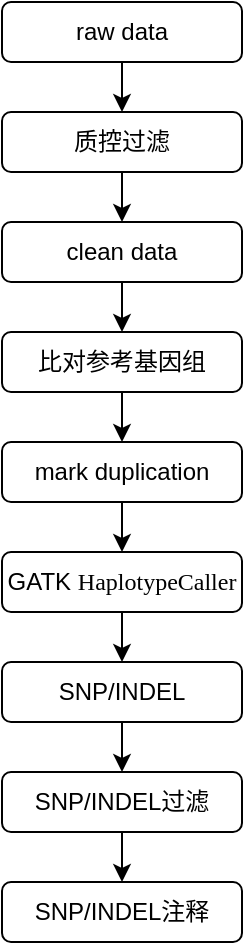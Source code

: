 <mxfile version="11.1.2" type="github"><diagram id="w4FuqOYkHJLtiytE63NH" name="Page-1"><mxGraphModel dx="1422" dy="796" grid="1" gridSize="10" guides="1" tooltips="1" connect="1" arrows="1" fold="1" page="1" pageScale="1" pageWidth="827" pageHeight="1169" math="0" shadow="0"><root><mxCell id="0"/><mxCell id="1" parent="0"/><mxCell id="E0G7gcokNIJzCQgg3N4w-6" value="" style="edgeStyle=orthogonalEdgeStyle;rounded=0;orthogonalLoop=1;jettySize=auto;html=1;" edge="1" parent="1" source="E0G7gcokNIJzCQgg3N4w-1" target="E0G7gcokNIJzCQgg3N4w-2"><mxGeometry relative="1" as="geometry"/></mxCell><mxCell id="E0G7gcokNIJzCQgg3N4w-1" value="raw data" style="rounded=1;whiteSpace=wrap;html=1;direction=west;" vertex="1" parent="1"><mxGeometry x="353" y="40" width="120" height="30" as="geometry"/></mxCell><mxCell id="E0G7gcokNIJzCQgg3N4w-5" value="" style="edgeStyle=orthogonalEdgeStyle;rounded=0;orthogonalLoop=1;jettySize=auto;html=1;" edge="1" parent="1" source="E0G7gcokNIJzCQgg3N4w-2" target="E0G7gcokNIJzCQgg3N4w-4"><mxGeometry relative="1" as="geometry"/></mxCell><mxCell id="E0G7gcokNIJzCQgg3N4w-2" value="质控过滤" style="rounded=1;whiteSpace=wrap;html=1;direction=west;" vertex="1" parent="1"><mxGeometry x="353" y="95" width="120" height="30" as="geometry"/></mxCell><mxCell id="E0G7gcokNIJzCQgg3N4w-8" value="" style="edgeStyle=orthogonalEdgeStyle;rounded=0;orthogonalLoop=1;jettySize=auto;html=1;" edge="1" parent="1" source="E0G7gcokNIJzCQgg3N4w-4" target="E0G7gcokNIJzCQgg3N4w-7"><mxGeometry relative="1" as="geometry"/></mxCell><mxCell id="E0G7gcokNIJzCQgg3N4w-4" value="clean data" style="rounded=1;whiteSpace=wrap;html=1;direction=west;" vertex="1" parent="1"><mxGeometry x="353" y="150" width="120" height="30" as="geometry"/></mxCell><mxCell id="E0G7gcokNIJzCQgg3N4w-10" value="" style="edgeStyle=orthogonalEdgeStyle;rounded=0;orthogonalLoop=1;jettySize=auto;html=1;" edge="1" parent="1" source="E0G7gcokNIJzCQgg3N4w-7" target="E0G7gcokNIJzCQgg3N4w-9"><mxGeometry relative="1" as="geometry"/></mxCell><mxCell id="E0G7gcokNIJzCQgg3N4w-7" value="比对参考基因组" style="rounded=1;whiteSpace=wrap;html=1;direction=west;" vertex="1" parent="1"><mxGeometry x="353" y="205" width="120" height="30" as="geometry"/></mxCell><mxCell id="E0G7gcokNIJzCQgg3N4w-13" value="" style="edgeStyle=orthogonalEdgeStyle;rounded=0;orthogonalLoop=1;jettySize=auto;html=1;" edge="1" parent="1" source="E0G7gcokNIJzCQgg3N4w-9" target="E0G7gcokNIJzCQgg3N4w-12"><mxGeometry relative="1" as="geometry"/></mxCell><mxCell id="E0G7gcokNIJzCQgg3N4w-9" value="mark duplication" style="rounded=1;whiteSpace=wrap;html=1;direction=west;" vertex="1" parent="1"><mxGeometry x="353" y="260" width="120" height="30" as="geometry"/></mxCell><mxCell id="E0G7gcokNIJzCQgg3N4w-15" value="" style="edgeStyle=orthogonalEdgeStyle;rounded=0;orthogonalLoop=1;jettySize=auto;html=1;" edge="1" parent="1" source="E0G7gcokNIJzCQgg3N4w-12" target="E0G7gcokNIJzCQgg3N4w-14"><mxGeometry relative="1" as="geometry"/></mxCell><mxCell id="E0G7gcokNIJzCQgg3N4w-12" value="&lt;font style=&quot;font-size: 12px&quot;&gt;GATK&amp;nbsp;&lt;span lang=&quot;EN-US&quot; style=&quot;font-family: &amp;#34;times new roman&amp;#34; , serif&quot;&gt;HaplotypeCaller&lt;/span&gt;&lt;/font&gt;" style="rounded=1;whiteSpace=wrap;html=1;direction=west;" vertex="1" parent="1"><mxGeometry x="353" y="315" width="120" height="30" as="geometry"/></mxCell><mxCell id="E0G7gcokNIJzCQgg3N4w-17" value="" style="edgeStyle=orthogonalEdgeStyle;rounded=0;orthogonalLoop=1;jettySize=auto;html=1;" edge="1" parent="1" source="E0G7gcokNIJzCQgg3N4w-14" target="E0G7gcokNIJzCQgg3N4w-16"><mxGeometry relative="1" as="geometry"/></mxCell><mxCell id="E0G7gcokNIJzCQgg3N4w-14" value="SNP/INDEL" style="rounded=1;whiteSpace=wrap;html=1;direction=west;" vertex="1" parent="1"><mxGeometry x="353" y="370" width="120" height="30" as="geometry"/></mxCell><mxCell id="E0G7gcokNIJzCQgg3N4w-19" value="" style="edgeStyle=orthogonalEdgeStyle;rounded=0;orthogonalLoop=1;jettySize=auto;html=1;" edge="1" parent="1" source="E0G7gcokNIJzCQgg3N4w-16" target="E0G7gcokNIJzCQgg3N4w-18"><mxGeometry relative="1" as="geometry"/></mxCell><mxCell id="E0G7gcokNIJzCQgg3N4w-16" value="SNP/INDEL过滤" style="rounded=1;whiteSpace=wrap;html=1;direction=west;" vertex="1" parent="1"><mxGeometry x="353" y="425" width="120" height="30" as="geometry"/></mxCell><mxCell id="E0G7gcokNIJzCQgg3N4w-18" value="SNP/INDEL注释" style="rounded=1;whiteSpace=wrap;html=1;direction=west;" vertex="1" parent="1"><mxGeometry x="353" y="480" width="120" height="30" as="geometry"/></mxCell></root></mxGraphModel></diagram></mxfile>